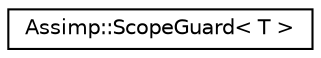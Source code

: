digraph "Graphical Class Hierarchy"
{
  edge [fontname="Helvetica",fontsize="10",labelfontname="Helvetica",labelfontsize="10"];
  node [fontname="Helvetica",fontsize="10",shape=record];
  rankdir="LR";
  Node1 [label="Assimp::ScopeGuard\< T \>",height=0.2,width=0.4,color="black", fillcolor="white", style="filled",URL="$struct_assimp_1_1_scope_guard.html"];
}
